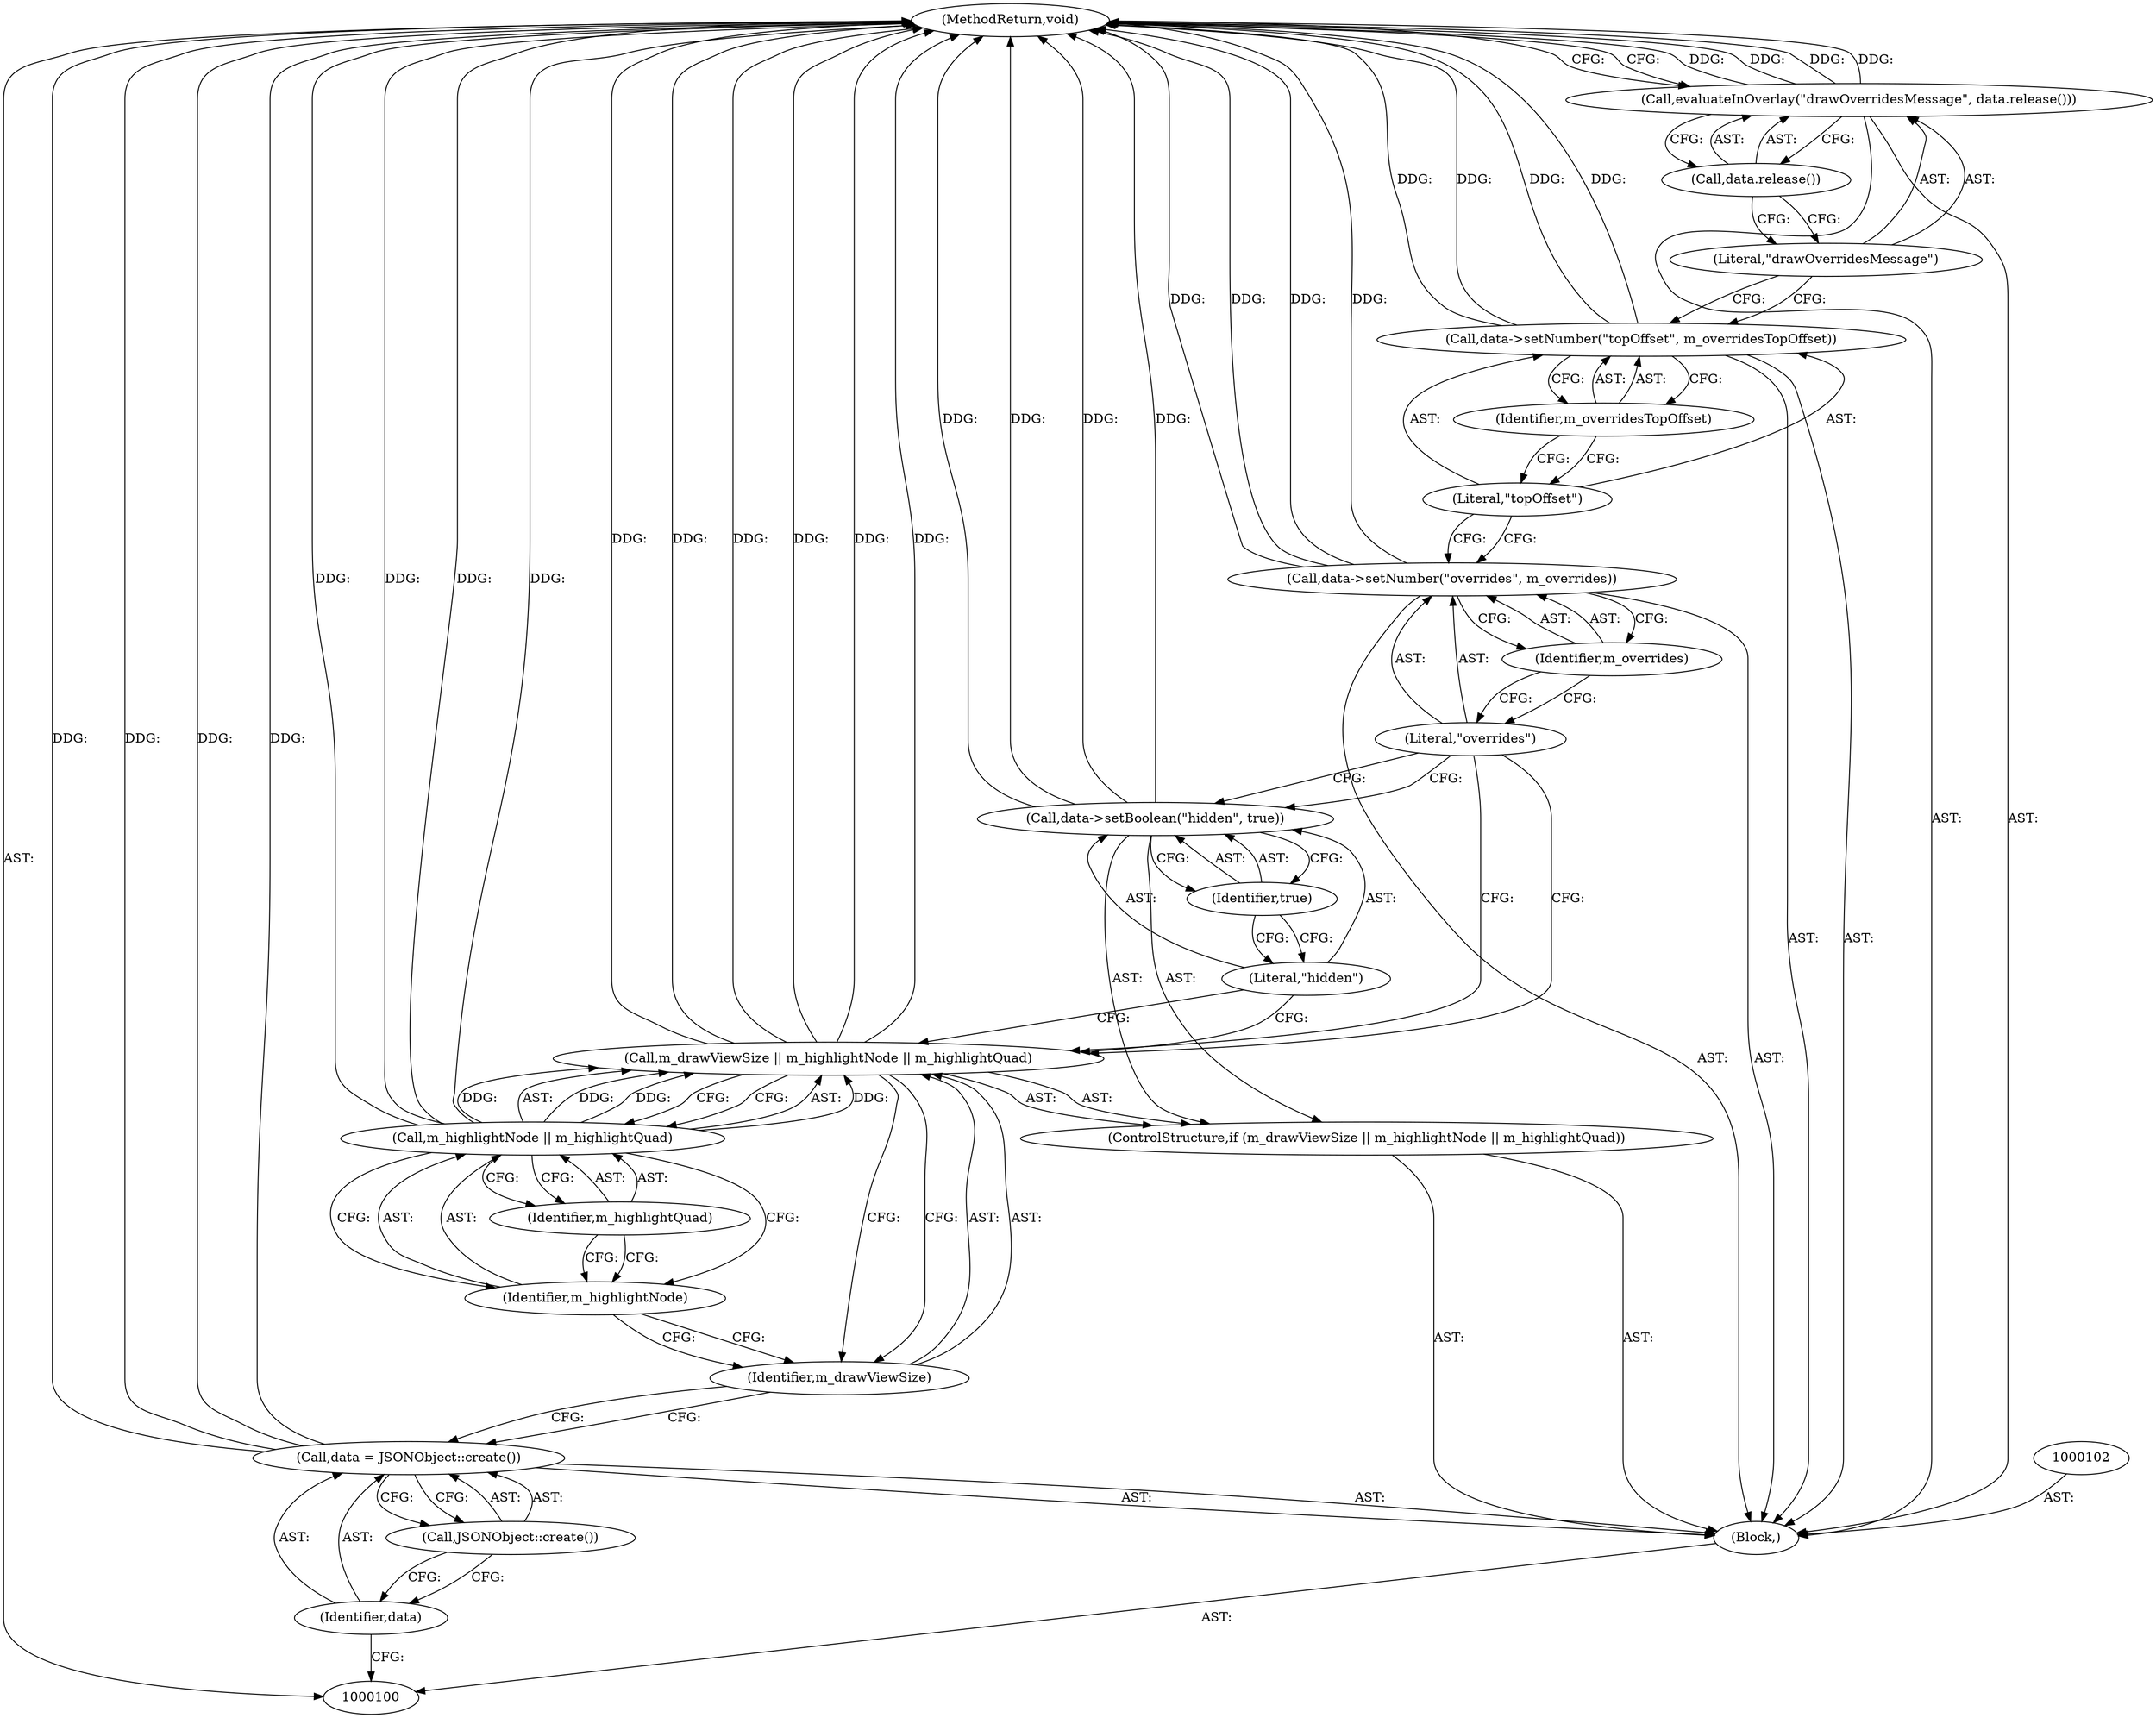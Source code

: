 digraph "1_Chrome_d4cd2b2c0953ad7e9fa988c234eb9361be80fe81_1" {
"1000124" [label="(MethodReturn,void)"];
"1000101" [label="(Block,)"];
"1000103" [label="(Call,data = JSONObject::create())"];
"1000104" [label="(Identifier,data)"];
"1000105" [label="(Call,JSONObject::create())"];
"1000109" [label="(Call,m_highlightNode || m_highlightQuad)"];
"1000110" [label="(Identifier,m_highlightNode)"];
"1000106" [label="(ControlStructure,if (m_drawViewSize || m_highlightNode || m_highlightQuad))"];
"1000111" [label="(Identifier,m_highlightQuad)"];
"1000107" [label="(Call,m_drawViewSize || m_highlightNode || m_highlightQuad)"];
"1000108" [label="(Identifier,m_drawViewSize)"];
"1000113" [label="(Literal,\"hidden\")"];
"1000114" [label="(Identifier,true)"];
"1000112" [label="(Call,data->setBoolean(\"hidden\", true))"];
"1000116" [label="(Literal,\"overrides\")"];
"1000117" [label="(Identifier,m_overrides)"];
"1000115" [label="(Call,data->setNumber(\"overrides\", m_overrides))"];
"1000119" [label="(Literal,\"topOffset\")"];
"1000120" [label="(Identifier,m_overridesTopOffset)"];
"1000118" [label="(Call,data->setNumber(\"topOffset\", m_overridesTopOffset))"];
"1000122" [label="(Literal,\"drawOverridesMessage\")"];
"1000121" [label="(Call,evaluateInOverlay(\"drawOverridesMessage\", data.release()))"];
"1000123" [label="(Call,data.release())"];
"1000124" -> "1000100"  [label="AST: "];
"1000124" -> "1000121"  [label="CFG: "];
"1000115" -> "1000124"  [label="DDG: "];
"1000115" -> "1000124"  [label="DDG: "];
"1000107" -> "1000124"  [label="DDG: "];
"1000107" -> "1000124"  [label="DDG: "];
"1000107" -> "1000124"  [label="DDG: "];
"1000103" -> "1000124"  [label="DDG: "];
"1000103" -> "1000124"  [label="DDG: "];
"1000112" -> "1000124"  [label="DDG: "];
"1000112" -> "1000124"  [label="DDG: "];
"1000121" -> "1000124"  [label="DDG: "];
"1000121" -> "1000124"  [label="DDG: "];
"1000118" -> "1000124"  [label="DDG: "];
"1000118" -> "1000124"  [label="DDG: "];
"1000109" -> "1000124"  [label="DDG: "];
"1000109" -> "1000124"  [label="DDG: "];
"1000101" -> "1000100"  [label="AST: "];
"1000102" -> "1000101"  [label="AST: "];
"1000103" -> "1000101"  [label="AST: "];
"1000106" -> "1000101"  [label="AST: "];
"1000115" -> "1000101"  [label="AST: "];
"1000118" -> "1000101"  [label="AST: "];
"1000121" -> "1000101"  [label="AST: "];
"1000103" -> "1000101"  [label="AST: "];
"1000103" -> "1000105"  [label="CFG: "];
"1000104" -> "1000103"  [label="AST: "];
"1000105" -> "1000103"  [label="AST: "];
"1000108" -> "1000103"  [label="CFG: "];
"1000103" -> "1000124"  [label="DDG: "];
"1000103" -> "1000124"  [label="DDG: "];
"1000104" -> "1000103"  [label="AST: "];
"1000104" -> "1000100"  [label="CFG: "];
"1000105" -> "1000104"  [label="CFG: "];
"1000105" -> "1000103"  [label="AST: "];
"1000105" -> "1000104"  [label="CFG: "];
"1000103" -> "1000105"  [label="CFG: "];
"1000109" -> "1000107"  [label="AST: "];
"1000109" -> "1000110"  [label="CFG: "];
"1000109" -> "1000111"  [label="CFG: "];
"1000110" -> "1000109"  [label="AST: "];
"1000111" -> "1000109"  [label="AST: "];
"1000107" -> "1000109"  [label="CFG: "];
"1000109" -> "1000124"  [label="DDG: "];
"1000109" -> "1000124"  [label="DDG: "];
"1000109" -> "1000107"  [label="DDG: "];
"1000109" -> "1000107"  [label="DDG: "];
"1000110" -> "1000109"  [label="AST: "];
"1000110" -> "1000108"  [label="CFG: "];
"1000111" -> "1000110"  [label="CFG: "];
"1000109" -> "1000110"  [label="CFG: "];
"1000106" -> "1000101"  [label="AST: "];
"1000107" -> "1000106"  [label="AST: "];
"1000112" -> "1000106"  [label="AST: "];
"1000111" -> "1000109"  [label="AST: "];
"1000111" -> "1000110"  [label="CFG: "];
"1000109" -> "1000111"  [label="CFG: "];
"1000107" -> "1000106"  [label="AST: "];
"1000107" -> "1000108"  [label="CFG: "];
"1000107" -> "1000109"  [label="CFG: "];
"1000108" -> "1000107"  [label="AST: "];
"1000109" -> "1000107"  [label="AST: "];
"1000113" -> "1000107"  [label="CFG: "];
"1000116" -> "1000107"  [label="CFG: "];
"1000107" -> "1000124"  [label="DDG: "];
"1000107" -> "1000124"  [label="DDG: "];
"1000107" -> "1000124"  [label="DDG: "];
"1000109" -> "1000107"  [label="DDG: "];
"1000109" -> "1000107"  [label="DDG: "];
"1000108" -> "1000107"  [label="AST: "];
"1000108" -> "1000103"  [label="CFG: "];
"1000110" -> "1000108"  [label="CFG: "];
"1000107" -> "1000108"  [label="CFG: "];
"1000113" -> "1000112"  [label="AST: "];
"1000113" -> "1000107"  [label="CFG: "];
"1000114" -> "1000113"  [label="CFG: "];
"1000114" -> "1000112"  [label="AST: "];
"1000114" -> "1000113"  [label="CFG: "];
"1000112" -> "1000114"  [label="CFG: "];
"1000112" -> "1000106"  [label="AST: "];
"1000112" -> "1000114"  [label="CFG: "];
"1000113" -> "1000112"  [label="AST: "];
"1000114" -> "1000112"  [label="AST: "];
"1000116" -> "1000112"  [label="CFG: "];
"1000112" -> "1000124"  [label="DDG: "];
"1000112" -> "1000124"  [label="DDG: "];
"1000116" -> "1000115"  [label="AST: "];
"1000116" -> "1000112"  [label="CFG: "];
"1000116" -> "1000107"  [label="CFG: "];
"1000117" -> "1000116"  [label="CFG: "];
"1000117" -> "1000115"  [label="AST: "];
"1000117" -> "1000116"  [label="CFG: "];
"1000115" -> "1000117"  [label="CFG: "];
"1000115" -> "1000101"  [label="AST: "];
"1000115" -> "1000117"  [label="CFG: "];
"1000116" -> "1000115"  [label="AST: "];
"1000117" -> "1000115"  [label="AST: "];
"1000119" -> "1000115"  [label="CFG: "];
"1000115" -> "1000124"  [label="DDG: "];
"1000115" -> "1000124"  [label="DDG: "];
"1000119" -> "1000118"  [label="AST: "];
"1000119" -> "1000115"  [label="CFG: "];
"1000120" -> "1000119"  [label="CFG: "];
"1000120" -> "1000118"  [label="AST: "];
"1000120" -> "1000119"  [label="CFG: "];
"1000118" -> "1000120"  [label="CFG: "];
"1000118" -> "1000101"  [label="AST: "];
"1000118" -> "1000120"  [label="CFG: "];
"1000119" -> "1000118"  [label="AST: "];
"1000120" -> "1000118"  [label="AST: "];
"1000122" -> "1000118"  [label="CFG: "];
"1000118" -> "1000124"  [label="DDG: "];
"1000118" -> "1000124"  [label="DDG: "];
"1000122" -> "1000121"  [label="AST: "];
"1000122" -> "1000118"  [label="CFG: "];
"1000123" -> "1000122"  [label="CFG: "];
"1000121" -> "1000101"  [label="AST: "];
"1000121" -> "1000123"  [label="CFG: "];
"1000122" -> "1000121"  [label="AST: "];
"1000123" -> "1000121"  [label="AST: "];
"1000124" -> "1000121"  [label="CFG: "];
"1000121" -> "1000124"  [label="DDG: "];
"1000121" -> "1000124"  [label="DDG: "];
"1000123" -> "1000121"  [label="AST: "];
"1000123" -> "1000122"  [label="CFG: "];
"1000121" -> "1000123"  [label="CFG: "];
}
